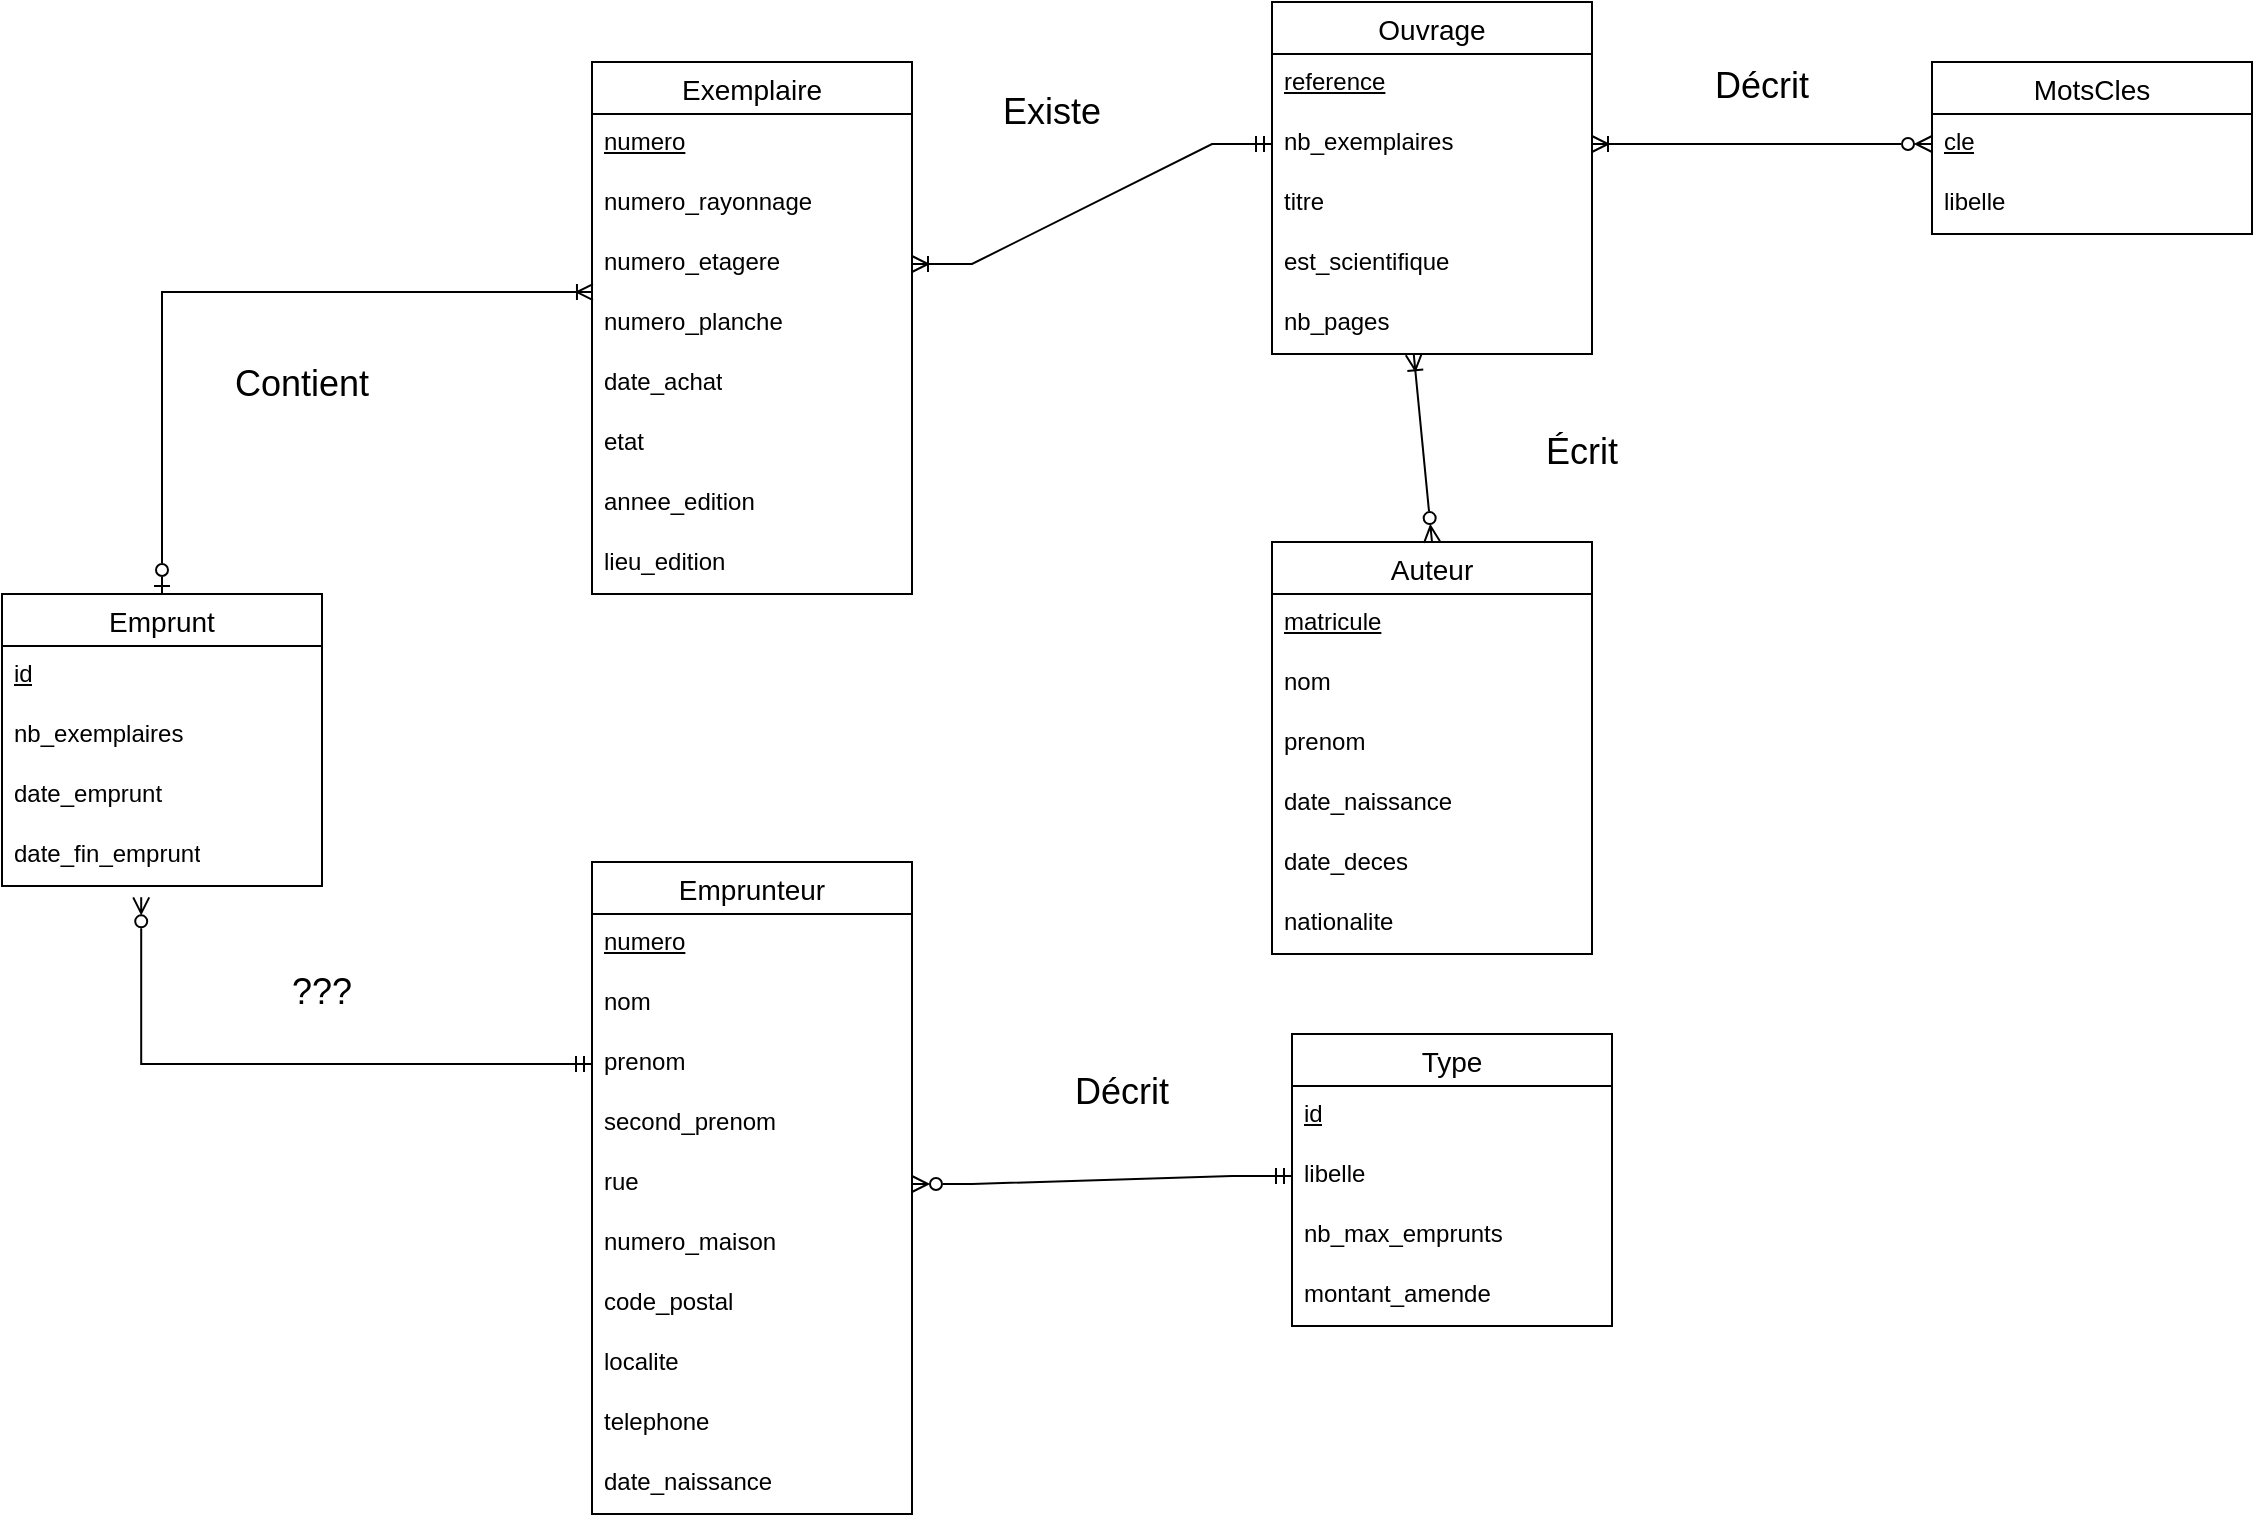 <mxfile version="22.0.4" type="github">
  <diagram id="R2lEEEUBdFMjLlhIrx00" name="Page-1">
    <mxGraphModel dx="1516" dy="632" grid="1" gridSize="10" guides="1" tooltips="1" connect="1" arrows="1" fold="1" page="1" pageScale="1" pageWidth="850" pageHeight="1100" math="0" shadow="0" extFonts="Permanent Marker^https://fonts.googleapis.com/css?family=Permanent+Marker">
      <root>
        <mxCell id="0" />
        <mxCell id="1" parent="0" />
        <mxCell id="jfFBaT_PBZVV-GGJ9QRi-1" value="Ouvrage" style="swimlane;fontStyle=0;childLayout=stackLayout;horizontal=1;startSize=26;horizontalStack=0;resizeParent=1;resizeParentMax=0;resizeLast=0;collapsible=1;marginBottom=0;align=center;fontSize=14;" vertex="1" parent="1">
          <mxGeometry x="210" y="140" width="160" height="176" as="geometry" />
        </mxCell>
        <mxCell id="jfFBaT_PBZVV-GGJ9QRi-2" value="&lt;u&gt;reference&lt;/u&gt;" style="text;strokeColor=none;fillColor=none;spacingLeft=4;spacingRight=4;overflow=hidden;rotatable=0;points=[[0,0.5],[1,0.5]];portConstraint=eastwest;fontSize=12;whiteSpace=wrap;html=1;" vertex="1" parent="jfFBaT_PBZVV-GGJ9QRi-1">
          <mxGeometry y="26" width="160" height="30" as="geometry" />
        </mxCell>
        <mxCell id="jfFBaT_PBZVV-GGJ9QRi-3" value="nb_exemplaires" style="text;strokeColor=none;fillColor=none;spacingLeft=4;spacingRight=4;overflow=hidden;rotatable=0;points=[[0,0.5],[1,0.5]];portConstraint=eastwest;fontSize=12;whiteSpace=wrap;html=1;" vertex="1" parent="jfFBaT_PBZVV-GGJ9QRi-1">
          <mxGeometry y="56" width="160" height="30" as="geometry" />
        </mxCell>
        <mxCell id="jfFBaT_PBZVV-GGJ9QRi-5" value="titre" style="text;strokeColor=none;fillColor=none;spacingLeft=4;spacingRight=4;overflow=hidden;rotatable=0;points=[[0,0.5],[1,0.5]];portConstraint=eastwest;fontSize=12;whiteSpace=wrap;html=1;" vertex="1" parent="jfFBaT_PBZVV-GGJ9QRi-1">
          <mxGeometry y="86" width="160" height="30" as="geometry" />
        </mxCell>
        <mxCell id="jfFBaT_PBZVV-GGJ9QRi-4" value="est_scientifique" style="text;strokeColor=none;fillColor=none;spacingLeft=4;spacingRight=4;overflow=hidden;rotatable=0;points=[[0,0.5],[1,0.5]];portConstraint=eastwest;fontSize=12;whiteSpace=wrap;html=1;" vertex="1" parent="jfFBaT_PBZVV-GGJ9QRi-1">
          <mxGeometry y="116" width="160" height="30" as="geometry" />
        </mxCell>
        <mxCell id="jfFBaT_PBZVV-GGJ9QRi-60" value="nb_pages" style="text;strokeColor=none;fillColor=none;spacingLeft=4;spacingRight=4;overflow=hidden;rotatable=0;points=[[0,0.5],[1,0.5]];portConstraint=eastwest;fontSize=12;whiteSpace=wrap;html=1;" vertex="1" parent="jfFBaT_PBZVV-GGJ9QRi-1">
          <mxGeometry y="146" width="160" height="30" as="geometry" />
        </mxCell>
        <mxCell id="jfFBaT_PBZVV-GGJ9QRi-6" value="MotsCles" style="swimlane;fontStyle=0;childLayout=stackLayout;horizontal=1;startSize=26;horizontalStack=0;resizeParent=1;resizeParentMax=0;resizeLast=0;collapsible=1;marginBottom=0;align=center;fontSize=14;" vertex="1" parent="1">
          <mxGeometry x="540" y="170" width="160" height="86" as="geometry" />
        </mxCell>
        <mxCell id="jfFBaT_PBZVV-GGJ9QRi-7" value="&lt;u&gt;cle&lt;/u&gt;" style="text;strokeColor=none;fillColor=none;spacingLeft=4;spacingRight=4;overflow=hidden;rotatable=0;points=[[0,0.5],[1,0.5]];portConstraint=eastwest;fontSize=12;whiteSpace=wrap;html=1;" vertex="1" parent="jfFBaT_PBZVV-GGJ9QRi-6">
          <mxGeometry y="26" width="160" height="30" as="geometry" />
        </mxCell>
        <mxCell id="jfFBaT_PBZVV-GGJ9QRi-8" value="libelle" style="text;strokeColor=none;fillColor=none;spacingLeft=4;spacingRight=4;overflow=hidden;rotatable=0;points=[[0,0.5],[1,0.5]];portConstraint=eastwest;fontSize=12;whiteSpace=wrap;html=1;" vertex="1" parent="jfFBaT_PBZVV-GGJ9QRi-6">
          <mxGeometry y="56" width="160" height="30" as="geometry" />
        </mxCell>
        <mxCell id="jfFBaT_PBZVV-GGJ9QRi-10" value="" style="edgeStyle=entityRelationEdgeStyle;fontSize=12;html=1;endArrow=ERzeroToMany;startArrow=ERoneToMany;rounded=0;exitX=1;exitY=0.5;exitDx=0;exitDy=0;entryX=0;entryY=0.5;entryDx=0;entryDy=0;startFill=0;endFill=0;" edge="1" parent="1" source="jfFBaT_PBZVV-GGJ9QRi-3" target="jfFBaT_PBZVV-GGJ9QRi-7">
          <mxGeometry width="100" height="100" relative="1" as="geometry">
            <mxPoint x="400" y="300" as="sourcePoint" />
            <mxPoint x="500" y="200" as="targetPoint" />
          </mxGeometry>
        </mxCell>
        <mxCell id="jfFBaT_PBZVV-GGJ9QRi-11" value="Auteur" style="swimlane;fontStyle=0;childLayout=stackLayout;horizontal=1;startSize=26;horizontalStack=0;resizeParent=1;resizeParentMax=0;resizeLast=0;collapsible=1;marginBottom=0;align=center;fontSize=14;" vertex="1" parent="1">
          <mxGeometry x="210" y="410" width="160" height="206" as="geometry" />
        </mxCell>
        <mxCell id="jfFBaT_PBZVV-GGJ9QRi-12" value="&lt;u&gt;matricule&lt;/u&gt;" style="text;strokeColor=none;fillColor=none;spacingLeft=4;spacingRight=4;overflow=hidden;rotatable=0;points=[[0,0.5],[1,0.5]];portConstraint=eastwest;fontSize=12;whiteSpace=wrap;html=1;" vertex="1" parent="jfFBaT_PBZVV-GGJ9QRi-11">
          <mxGeometry y="26" width="160" height="30" as="geometry" />
        </mxCell>
        <mxCell id="jfFBaT_PBZVV-GGJ9QRi-13" value="nom" style="text;strokeColor=none;fillColor=none;spacingLeft=4;spacingRight=4;overflow=hidden;rotatable=0;points=[[0,0.5],[1,0.5]];portConstraint=eastwest;fontSize=12;whiteSpace=wrap;html=1;" vertex="1" parent="jfFBaT_PBZVV-GGJ9QRi-11">
          <mxGeometry y="56" width="160" height="30" as="geometry" />
        </mxCell>
        <mxCell id="jfFBaT_PBZVV-GGJ9QRi-16" value="prenom" style="text;strokeColor=none;fillColor=none;spacingLeft=4;spacingRight=4;overflow=hidden;rotatable=0;points=[[0,0.5],[1,0.5]];portConstraint=eastwest;fontSize=12;whiteSpace=wrap;html=1;" vertex="1" parent="jfFBaT_PBZVV-GGJ9QRi-11">
          <mxGeometry y="86" width="160" height="30" as="geometry" />
        </mxCell>
        <mxCell id="jfFBaT_PBZVV-GGJ9QRi-14" value="date_naissance" style="text;strokeColor=none;fillColor=none;spacingLeft=4;spacingRight=4;overflow=hidden;rotatable=0;points=[[0,0.5],[1,0.5]];portConstraint=eastwest;fontSize=12;whiteSpace=wrap;html=1;" vertex="1" parent="jfFBaT_PBZVV-GGJ9QRi-11">
          <mxGeometry y="116" width="160" height="30" as="geometry" />
        </mxCell>
        <mxCell id="jfFBaT_PBZVV-GGJ9QRi-62" value="date_deces" style="text;strokeColor=none;fillColor=none;spacingLeft=4;spacingRight=4;overflow=hidden;rotatable=0;points=[[0,0.5],[1,0.5]];portConstraint=eastwest;fontSize=12;whiteSpace=wrap;html=1;" vertex="1" parent="jfFBaT_PBZVV-GGJ9QRi-11">
          <mxGeometry y="146" width="160" height="30" as="geometry" />
        </mxCell>
        <mxCell id="jfFBaT_PBZVV-GGJ9QRi-17" value="nationalite" style="text;strokeColor=none;fillColor=none;spacingLeft=4;spacingRight=4;overflow=hidden;rotatable=0;points=[[0,0.5],[1,0.5]];portConstraint=eastwest;fontSize=12;whiteSpace=wrap;html=1;" vertex="1" parent="jfFBaT_PBZVV-GGJ9QRi-11">
          <mxGeometry y="176" width="160" height="30" as="geometry" />
        </mxCell>
        <mxCell id="jfFBaT_PBZVV-GGJ9QRi-15" value="" style="fontSize=12;html=1;endArrow=ERoneToMany;endFill=0;rounded=0;entryX=0.443;entryY=1.007;entryDx=0;entryDy=0;entryPerimeter=0;exitX=0.5;exitY=0;exitDx=0;exitDy=0;startArrow=ERzeroToMany;startFill=0;" edge="1" parent="1" source="jfFBaT_PBZVV-GGJ9QRi-11" target="jfFBaT_PBZVV-GGJ9QRi-60">
          <mxGeometry width="100" height="100" relative="1" as="geometry">
            <mxPoint x="150" y="440" as="sourcePoint" />
            <mxPoint x="250" y="340" as="targetPoint" />
          </mxGeometry>
        </mxCell>
        <mxCell id="jfFBaT_PBZVV-GGJ9QRi-18" value="Exemplaire" style="swimlane;fontStyle=0;childLayout=stackLayout;horizontal=1;startSize=26;horizontalStack=0;resizeParent=1;resizeParentMax=0;resizeLast=0;collapsible=1;marginBottom=0;align=center;fontSize=14;" vertex="1" parent="1">
          <mxGeometry x="-130" y="170" width="160" height="266" as="geometry" />
        </mxCell>
        <mxCell id="jfFBaT_PBZVV-GGJ9QRi-19" value="&lt;u&gt;numero&lt;/u&gt;" style="text;strokeColor=none;fillColor=none;spacingLeft=4;spacingRight=4;overflow=hidden;rotatable=0;points=[[0,0.5],[1,0.5]];portConstraint=eastwest;fontSize=12;whiteSpace=wrap;html=1;" vertex="1" parent="jfFBaT_PBZVV-GGJ9QRi-18">
          <mxGeometry y="26" width="160" height="30" as="geometry" />
        </mxCell>
        <mxCell id="jfFBaT_PBZVV-GGJ9QRi-20" value="numero_rayonnage" style="text;strokeColor=none;fillColor=none;spacingLeft=4;spacingRight=4;overflow=hidden;rotatable=0;points=[[0,0.5],[1,0.5]];portConstraint=eastwest;fontSize=12;whiteSpace=wrap;html=1;" vertex="1" parent="jfFBaT_PBZVV-GGJ9QRi-18">
          <mxGeometry y="56" width="160" height="30" as="geometry" />
        </mxCell>
        <mxCell id="jfFBaT_PBZVV-GGJ9QRi-21" value="numero_etagere" style="text;strokeColor=none;fillColor=none;spacingLeft=4;spacingRight=4;overflow=hidden;rotatable=0;points=[[0,0.5],[1,0.5]];portConstraint=eastwest;fontSize=12;whiteSpace=wrap;html=1;" vertex="1" parent="jfFBaT_PBZVV-GGJ9QRi-18">
          <mxGeometry y="86" width="160" height="30" as="geometry" />
        </mxCell>
        <mxCell id="jfFBaT_PBZVV-GGJ9QRi-22" value="numero_planche" style="text;strokeColor=none;fillColor=none;spacingLeft=4;spacingRight=4;overflow=hidden;rotatable=0;points=[[0,0.5],[1,0.5]];portConstraint=eastwest;fontSize=12;whiteSpace=wrap;html=1;" vertex="1" parent="jfFBaT_PBZVV-GGJ9QRi-18">
          <mxGeometry y="116" width="160" height="30" as="geometry" />
        </mxCell>
        <mxCell id="jfFBaT_PBZVV-GGJ9QRi-23" value="date_achat" style="text;strokeColor=none;fillColor=none;spacingLeft=4;spacingRight=4;overflow=hidden;rotatable=0;points=[[0,0.5],[1,0.5]];portConstraint=eastwest;fontSize=12;whiteSpace=wrap;html=1;" vertex="1" parent="jfFBaT_PBZVV-GGJ9QRi-18">
          <mxGeometry y="146" width="160" height="30" as="geometry" />
        </mxCell>
        <mxCell id="jfFBaT_PBZVV-GGJ9QRi-24" value="etat" style="text;strokeColor=none;fillColor=none;spacingLeft=4;spacingRight=4;overflow=hidden;rotatable=0;points=[[0,0.5],[1,0.5]];portConstraint=eastwest;fontSize=12;whiteSpace=wrap;html=1;" vertex="1" parent="jfFBaT_PBZVV-GGJ9QRi-18">
          <mxGeometry y="176" width="160" height="30" as="geometry" />
        </mxCell>
        <mxCell id="jfFBaT_PBZVV-GGJ9QRi-25" value="annee_edition" style="text;strokeColor=none;fillColor=none;spacingLeft=4;spacingRight=4;overflow=hidden;rotatable=0;points=[[0,0.5],[1,0.5]];portConstraint=eastwest;fontSize=12;whiteSpace=wrap;html=1;" vertex="1" parent="jfFBaT_PBZVV-GGJ9QRi-18">
          <mxGeometry y="206" width="160" height="30" as="geometry" />
        </mxCell>
        <mxCell id="jfFBaT_PBZVV-GGJ9QRi-26" value="lieu_edition" style="text;strokeColor=none;fillColor=none;spacingLeft=4;spacingRight=4;overflow=hidden;rotatable=0;points=[[0,0.5],[1,0.5]];portConstraint=eastwest;fontSize=12;whiteSpace=wrap;html=1;" vertex="1" parent="jfFBaT_PBZVV-GGJ9QRi-18">
          <mxGeometry y="236" width="160" height="30" as="geometry" />
        </mxCell>
        <mxCell id="jfFBaT_PBZVV-GGJ9QRi-27" value="" style="edgeStyle=entityRelationEdgeStyle;fontSize=12;html=1;endArrow=ERmandOne;rounded=0;entryX=0;entryY=0.5;entryDx=0;entryDy=0;exitX=1;exitY=0.5;exitDx=0;exitDy=0;startArrow=ERoneToMany;startFill=0;endFill=0;" edge="1" parent="1" source="jfFBaT_PBZVV-GGJ9QRi-21" target="jfFBaT_PBZVV-GGJ9QRi-3">
          <mxGeometry width="100" height="100" relative="1" as="geometry">
            <mxPoint x="80" y="350" as="sourcePoint" />
            <mxPoint x="180" y="250" as="targetPoint" />
          </mxGeometry>
        </mxCell>
        <mxCell id="jfFBaT_PBZVV-GGJ9QRi-28" value="Emprunteur" style="swimlane;fontStyle=0;childLayout=stackLayout;horizontal=1;startSize=26;horizontalStack=0;resizeParent=1;resizeParentMax=0;resizeLast=0;collapsible=1;marginBottom=0;align=center;fontSize=14;" vertex="1" parent="1">
          <mxGeometry x="-130" y="570" width="160" height="326" as="geometry" />
        </mxCell>
        <mxCell id="jfFBaT_PBZVV-GGJ9QRi-29" value="&lt;u&gt;numero&lt;/u&gt;" style="text;strokeColor=none;fillColor=none;spacingLeft=4;spacingRight=4;overflow=hidden;rotatable=0;points=[[0,0.5],[1,0.5]];portConstraint=eastwest;fontSize=12;whiteSpace=wrap;html=1;" vertex="1" parent="jfFBaT_PBZVV-GGJ9QRi-28">
          <mxGeometry y="26" width="160" height="30" as="geometry" />
        </mxCell>
        <mxCell id="jfFBaT_PBZVV-GGJ9QRi-30" value="nom" style="text;strokeColor=none;fillColor=none;spacingLeft=4;spacingRight=4;overflow=hidden;rotatable=0;points=[[0,0.5],[1,0.5]];portConstraint=eastwest;fontSize=12;whiteSpace=wrap;html=1;" vertex="1" parent="jfFBaT_PBZVV-GGJ9QRi-28">
          <mxGeometry y="56" width="160" height="30" as="geometry" />
        </mxCell>
        <mxCell id="jfFBaT_PBZVV-GGJ9QRi-32" value="prenom" style="text;strokeColor=none;fillColor=none;spacingLeft=4;spacingRight=4;overflow=hidden;rotatable=0;points=[[0,0.5],[1,0.5]];portConstraint=eastwest;fontSize=12;whiteSpace=wrap;html=1;" vertex="1" parent="jfFBaT_PBZVV-GGJ9QRi-28">
          <mxGeometry y="86" width="160" height="30" as="geometry" />
        </mxCell>
        <mxCell id="jfFBaT_PBZVV-GGJ9QRi-31" value="second_prenom" style="text;strokeColor=none;fillColor=none;spacingLeft=4;spacingRight=4;overflow=hidden;rotatable=0;points=[[0,0.5],[1,0.5]];portConstraint=eastwest;fontSize=12;whiteSpace=wrap;html=1;" vertex="1" parent="jfFBaT_PBZVV-GGJ9QRi-28">
          <mxGeometry y="116" width="160" height="30" as="geometry" />
        </mxCell>
        <mxCell id="jfFBaT_PBZVV-GGJ9QRi-33" value="rue" style="text;strokeColor=none;fillColor=none;spacingLeft=4;spacingRight=4;overflow=hidden;rotatable=0;points=[[0,0.5],[1,0.5]];portConstraint=eastwest;fontSize=12;whiteSpace=wrap;html=1;" vertex="1" parent="jfFBaT_PBZVV-GGJ9QRi-28">
          <mxGeometry y="146" width="160" height="30" as="geometry" />
        </mxCell>
        <mxCell id="jfFBaT_PBZVV-GGJ9QRi-56" value="numero_maison" style="text;strokeColor=none;fillColor=none;spacingLeft=4;spacingRight=4;overflow=hidden;rotatable=0;points=[[0,0.5],[1,0.5]];portConstraint=eastwest;fontSize=12;whiteSpace=wrap;html=1;" vertex="1" parent="jfFBaT_PBZVV-GGJ9QRi-28">
          <mxGeometry y="176" width="160" height="30" as="geometry" />
        </mxCell>
        <mxCell id="jfFBaT_PBZVV-GGJ9QRi-57" value="code_postal" style="text;strokeColor=none;fillColor=none;spacingLeft=4;spacingRight=4;overflow=hidden;rotatable=0;points=[[0,0.5],[1,0.5]];portConstraint=eastwest;fontSize=12;whiteSpace=wrap;html=1;" vertex="1" parent="jfFBaT_PBZVV-GGJ9QRi-28">
          <mxGeometry y="206" width="160" height="30" as="geometry" />
        </mxCell>
        <mxCell id="jfFBaT_PBZVV-GGJ9QRi-58" value="localite" style="text;strokeColor=none;fillColor=none;spacingLeft=4;spacingRight=4;overflow=hidden;rotatable=0;points=[[0,0.5],[1,0.5]];portConstraint=eastwest;fontSize=12;whiteSpace=wrap;html=1;" vertex="1" parent="jfFBaT_PBZVV-GGJ9QRi-28">
          <mxGeometry y="236" width="160" height="30" as="geometry" />
        </mxCell>
        <mxCell id="jfFBaT_PBZVV-GGJ9QRi-34" value="telephone" style="text;strokeColor=none;fillColor=none;spacingLeft=4;spacingRight=4;overflow=hidden;rotatable=0;points=[[0,0.5],[1,0.5]];portConstraint=eastwest;fontSize=12;whiteSpace=wrap;html=1;" vertex="1" parent="jfFBaT_PBZVV-GGJ9QRi-28">
          <mxGeometry y="266" width="160" height="30" as="geometry" />
        </mxCell>
        <mxCell id="jfFBaT_PBZVV-GGJ9QRi-35" value="date_naissance" style="text;strokeColor=none;fillColor=none;spacingLeft=4;spacingRight=4;overflow=hidden;rotatable=0;points=[[0,0.5],[1,0.5]];portConstraint=eastwest;fontSize=12;whiteSpace=wrap;html=1;" vertex="1" parent="jfFBaT_PBZVV-GGJ9QRi-28">
          <mxGeometry y="296" width="160" height="30" as="geometry" />
        </mxCell>
        <mxCell id="jfFBaT_PBZVV-GGJ9QRi-36" value="Type" style="swimlane;fontStyle=0;childLayout=stackLayout;horizontal=1;startSize=26;horizontalStack=0;resizeParent=1;resizeParentMax=0;resizeLast=0;collapsible=1;marginBottom=0;align=center;fontSize=14;" vertex="1" parent="1">
          <mxGeometry x="220" y="656" width="160" height="146" as="geometry" />
        </mxCell>
        <mxCell id="jfFBaT_PBZVV-GGJ9QRi-37" value="&lt;u&gt;id&lt;/u&gt;" style="text;strokeColor=none;fillColor=none;spacingLeft=4;spacingRight=4;overflow=hidden;rotatable=0;points=[[0,0.5],[1,0.5]];portConstraint=eastwest;fontSize=12;whiteSpace=wrap;html=1;" vertex="1" parent="jfFBaT_PBZVV-GGJ9QRi-36">
          <mxGeometry y="26" width="160" height="30" as="geometry" />
        </mxCell>
        <mxCell id="jfFBaT_PBZVV-GGJ9QRi-38" value="libelle" style="text;strokeColor=none;fillColor=none;spacingLeft=4;spacingRight=4;overflow=hidden;rotatable=0;points=[[0,0.5],[1,0.5]];portConstraint=eastwest;fontSize=12;whiteSpace=wrap;html=1;" vertex="1" parent="jfFBaT_PBZVV-GGJ9QRi-36">
          <mxGeometry y="56" width="160" height="30" as="geometry" />
        </mxCell>
        <mxCell id="jfFBaT_PBZVV-GGJ9QRi-39" value="nb_max_emprunts" style="text;strokeColor=none;fillColor=none;spacingLeft=4;spacingRight=4;overflow=hidden;rotatable=0;points=[[0,0.5],[1,0.5]];portConstraint=eastwest;fontSize=12;whiteSpace=wrap;html=1;" vertex="1" parent="jfFBaT_PBZVV-GGJ9QRi-36">
          <mxGeometry y="86" width="160" height="30" as="geometry" />
        </mxCell>
        <mxCell id="jfFBaT_PBZVV-GGJ9QRi-59" value="montant_amende" style="text;strokeColor=none;fillColor=none;spacingLeft=4;spacingRight=4;overflow=hidden;rotatable=0;points=[[0,0.5],[1,0.5]];portConstraint=eastwest;fontSize=12;whiteSpace=wrap;html=1;" vertex="1" parent="jfFBaT_PBZVV-GGJ9QRi-36">
          <mxGeometry y="116" width="160" height="30" as="geometry" />
        </mxCell>
        <mxCell id="jfFBaT_PBZVV-GGJ9QRi-40" value="" style="edgeStyle=entityRelationEdgeStyle;fontSize=12;html=1;endArrow=ERmandOne;endFill=0;rounded=0;entryX=0;entryY=0.5;entryDx=0;entryDy=0;exitX=1;exitY=0.5;exitDx=0;exitDy=0;startArrow=ERzeroToMany;startFill=0;" edge="1" parent="1" source="jfFBaT_PBZVV-GGJ9QRi-33" target="jfFBaT_PBZVV-GGJ9QRi-38">
          <mxGeometry width="100" height="100" relative="1" as="geometry">
            <mxPoint x="80" y="800" as="sourcePoint" />
            <mxPoint x="180" y="700" as="targetPoint" />
          </mxGeometry>
        </mxCell>
        <mxCell id="jfFBaT_PBZVV-GGJ9QRi-42" value="Emprunt" style="swimlane;fontStyle=0;childLayout=stackLayout;horizontal=1;startSize=26;horizontalStack=0;resizeParent=1;resizeParentMax=0;resizeLast=0;collapsible=1;marginBottom=0;align=center;fontSize=14;" vertex="1" parent="1">
          <mxGeometry x="-425" y="436" width="160" height="146" as="geometry" />
        </mxCell>
        <mxCell id="jfFBaT_PBZVV-GGJ9QRi-43" value="&lt;u&gt;id&lt;/u&gt;" style="text;strokeColor=none;fillColor=none;spacingLeft=4;spacingRight=4;overflow=hidden;rotatable=0;points=[[0,0.5],[1,0.5]];portConstraint=eastwest;fontSize=12;whiteSpace=wrap;html=1;" vertex="1" parent="jfFBaT_PBZVV-GGJ9QRi-42">
          <mxGeometry y="26" width="160" height="30" as="geometry" />
        </mxCell>
        <mxCell id="jfFBaT_PBZVV-GGJ9QRi-44" value="nb_exemplaires" style="text;strokeColor=none;fillColor=none;spacingLeft=4;spacingRight=4;overflow=hidden;rotatable=0;points=[[0,0.5],[1,0.5]];portConstraint=eastwest;fontSize=12;whiteSpace=wrap;html=1;" vertex="1" parent="jfFBaT_PBZVV-GGJ9QRi-42">
          <mxGeometry y="56" width="160" height="30" as="geometry" />
        </mxCell>
        <mxCell id="jfFBaT_PBZVV-GGJ9QRi-45" value="date_emprunt" style="text;strokeColor=none;fillColor=none;spacingLeft=4;spacingRight=4;overflow=hidden;rotatable=0;points=[[0,0.5],[1,0.5]];portConstraint=eastwest;fontSize=12;whiteSpace=wrap;html=1;" vertex="1" parent="jfFBaT_PBZVV-GGJ9QRi-42">
          <mxGeometry y="86" width="160" height="30" as="geometry" />
        </mxCell>
        <mxCell id="jfFBaT_PBZVV-GGJ9QRi-55" value="date_fin_emprunt" style="text;strokeColor=none;fillColor=none;spacingLeft=4;spacingRight=4;overflow=hidden;rotatable=0;points=[[0,0.5],[1,0.5]];portConstraint=eastwest;fontSize=12;whiteSpace=wrap;html=1;" vertex="1" parent="jfFBaT_PBZVV-GGJ9QRi-42">
          <mxGeometry y="116" width="160" height="30" as="geometry" />
        </mxCell>
        <mxCell id="jfFBaT_PBZVV-GGJ9QRi-46" value="" style="edgeStyle=orthogonalEdgeStyle;fontSize=12;html=1;endArrow=ERmandOne;rounded=0;entryX=0;entryY=0.5;entryDx=0;entryDy=0;startArrow=ERzeroToMany;startFill=0;endFill=0;exitX=0.435;exitY=1.189;exitDx=0;exitDy=0;exitPerimeter=0;" edge="1" parent="1" source="jfFBaT_PBZVV-GGJ9QRi-55" target="jfFBaT_PBZVV-GGJ9QRi-32">
          <mxGeometry width="100" height="100" relative="1" as="geometry">
            <mxPoint x="-346" y="630" as="sourcePoint" />
            <mxPoint x="-260" y="650" as="targetPoint" />
            <Array as="points">
              <mxPoint x="-355" y="671" />
            </Array>
          </mxGeometry>
        </mxCell>
        <mxCell id="jfFBaT_PBZVV-GGJ9QRi-47" value="" style="edgeStyle=orthogonalEdgeStyle;fontSize=12;html=1;endArrow=ERoneToMany;rounded=0;entryX=0.003;entryY=0.967;entryDx=0;entryDy=0;entryPerimeter=0;exitX=0.5;exitY=0;exitDx=0;exitDy=0;startArrow=ERzeroToOne;startFill=0;endFill=0;" edge="1" parent="1" source="jfFBaT_PBZVV-GGJ9QRi-42" target="jfFBaT_PBZVV-GGJ9QRi-21">
          <mxGeometry width="100" height="100" relative="1" as="geometry">
            <mxPoint x="-300" y="390" as="sourcePoint" />
            <mxPoint x="-200" y="290" as="targetPoint" />
            <Array as="points">
              <mxPoint x="-345" y="285" />
            </Array>
          </mxGeometry>
        </mxCell>
        <mxCell id="jfFBaT_PBZVV-GGJ9QRi-48" value="Décrit" style="text;html=1;strokeColor=none;fillColor=none;align=center;verticalAlign=middle;whiteSpace=wrap;rounded=0;fontSize=18;" vertex="1" parent="1">
          <mxGeometry x="410" y="167" width="90" height="30" as="geometry" />
        </mxCell>
        <mxCell id="jfFBaT_PBZVV-GGJ9QRi-49" value="Écrit" style="text;html=1;strokeColor=none;fillColor=none;align=center;verticalAlign=middle;whiteSpace=wrap;rounded=0;fontSize=18;" vertex="1" parent="1">
          <mxGeometry x="320" y="350" width="90" height="30" as="geometry" />
        </mxCell>
        <mxCell id="jfFBaT_PBZVV-GGJ9QRi-50" value="Existe" style="text;html=1;strokeColor=none;fillColor=none;align=center;verticalAlign=middle;whiteSpace=wrap;rounded=0;fontSize=18;" vertex="1" parent="1">
          <mxGeometry x="20" y="180" width="160" height="30" as="geometry" />
        </mxCell>
        <mxCell id="jfFBaT_PBZVV-GGJ9QRi-51" value="Contient" style="text;html=1;strokeColor=none;fillColor=none;align=center;verticalAlign=middle;whiteSpace=wrap;rounded=0;fontSize=18;" vertex="1" parent="1">
          <mxGeometry x="-320" y="316" width="90" height="30" as="geometry" />
        </mxCell>
        <mxCell id="jfFBaT_PBZVV-GGJ9QRi-53" value="???" style="text;html=1;strokeColor=none;fillColor=none;align=center;verticalAlign=middle;whiteSpace=wrap;rounded=0;fontSize=18;" vertex="1" parent="1">
          <mxGeometry x="-310" y="620" width="90" height="30" as="geometry" />
        </mxCell>
        <mxCell id="jfFBaT_PBZVV-GGJ9QRi-54" value="Décrit" style="text;html=1;strokeColor=none;fillColor=none;align=center;verticalAlign=middle;whiteSpace=wrap;rounded=0;fontSize=18;" vertex="1" parent="1">
          <mxGeometry x="90" y="670" width="90" height="30" as="geometry" />
        </mxCell>
      </root>
    </mxGraphModel>
  </diagram>
</mxfile>
